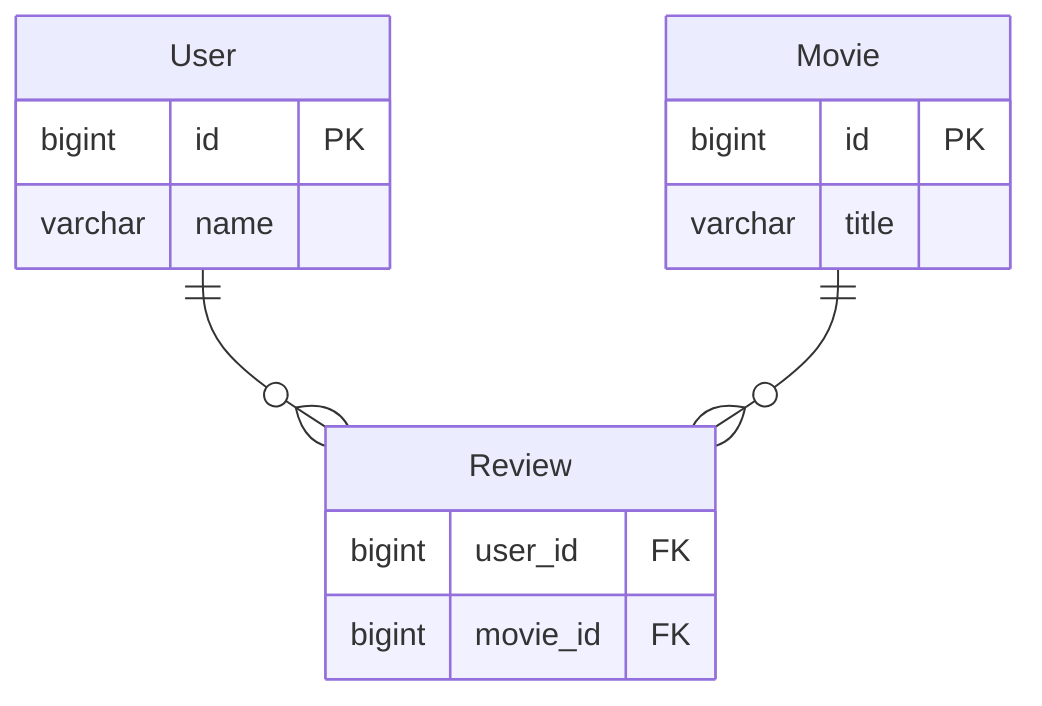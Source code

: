 erDiagram
  accTitle: Many to many relationship schema

  User {
    bigint id PK
    varchar name
  }

  Review {
    bigint user_id FK
    bigint movie_id FK
  }

  Movie {
    bigint id PK
    varchar title
  }

  User ||--o{ Review : ""
  Movie ||--o{ Review : ""